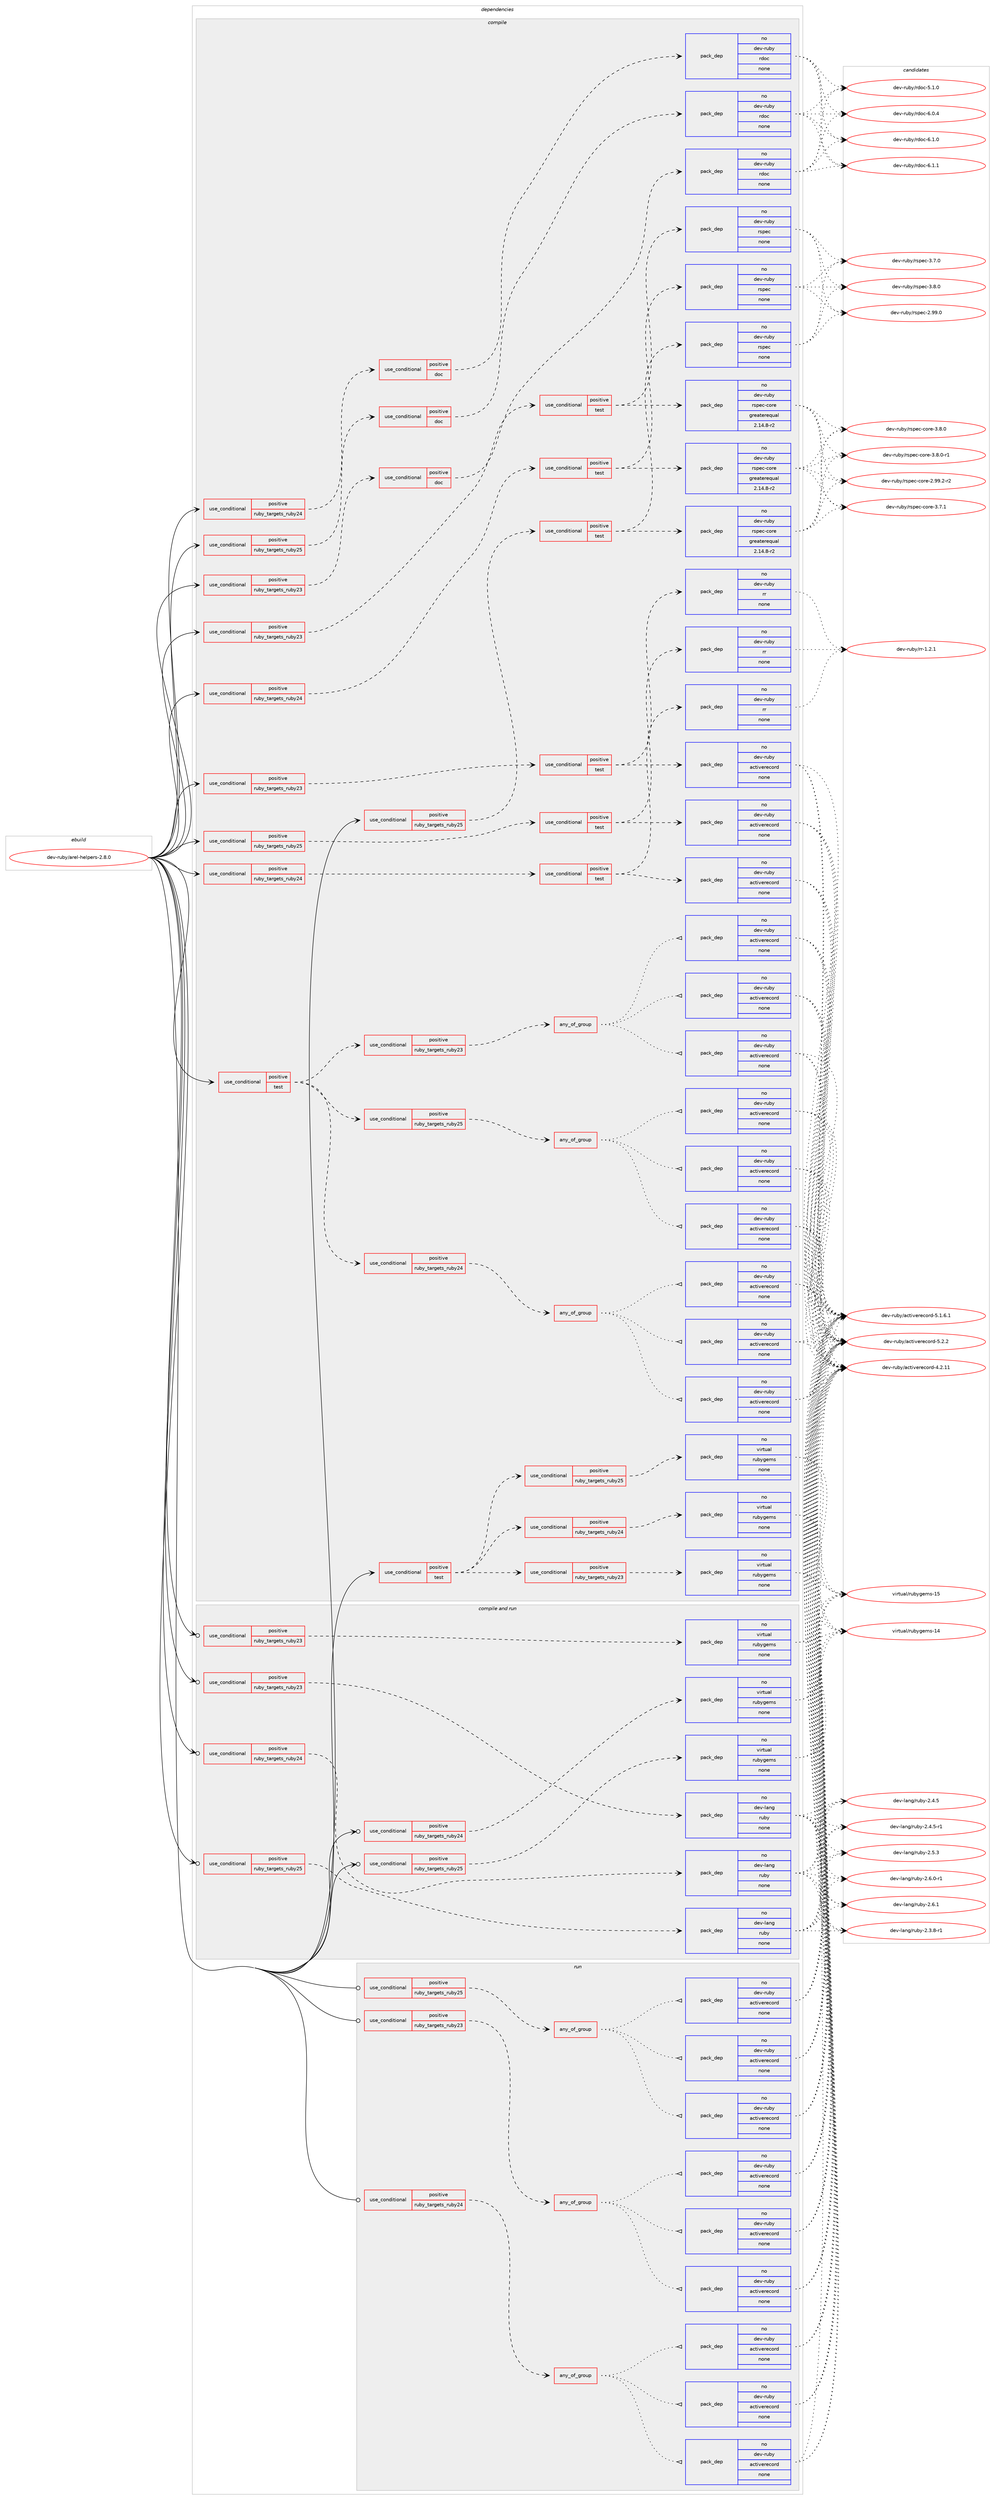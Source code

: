digraph prolog {

# *************
# Graph options
# *************

newrank=true;
concentrate=true;
compound=true;
graph [rankdir=LR,fontname=Helvetica,fontsize=10,ranksep=1.5];#, ranksep=2.5, nodesep=0.2];
edge  [arrowhead=vee];
node  [fontname=Helvetica,fontsize=10];

# **********
# The ebuild
# **********

subgraph cluster_leftcol {
color=gray;
rank=same;
label=<<i>ebuild</i>>;
id [label="dev-ruby/arel-helpers-2.8.0", color=red, width=4, href="../dev-ruby/arel-helpers-2.8.0.svg"];
}

# ****************
# The dependencies
# ****************

subgraph cluster_midcol {
color=gray;
label=<<i>dependencies</i>>;
subgraph cluster_compile {
fillcolor="#eeeeee";
style=filled;
label=<<i>compile</i>>;
subgraph cond393547 {
dependency1481338 [label=<<TABLE BORDER="0" CELLBORDER="1" CELLSPACING="0" CELLPADDING="4"><TR><TD ROWSPAN="3" CELLPADDING="10">use_conditional</TD></TR><TR><TD>positive</TD></TR><TR><TD>ruby_targets_ruby23</TD></TR></TABLE>>, shape=none, color=red];
subgraph cond393548 {
dependency1481339 [label=<<TABLE BORDER="0" CELLBORDER="1" CELLSPACING="0" CELLPADDING="4"><TR><TD ROWSPAN="3" CELLPADDING="10">use_conditional</TD></TR><TR><TD>positive</TD></TR><TR><TD>doc</TD></TR></TABLE>>, shape=none, color=red];
subgraph pack1064365 {
dependency1481340 [label=<<TABLE BORDER="0" CELLBORDER="1" CELLSPACING="0" CELLPADDING="4" WIDTH="220"><TR><TD ROWSPAN="6" CELLPADDING="30">pack_dep</TD></TR><TR><TD WIDTH="110">no</TD></TR><TR><TD>dev-ruby</TD></TR><TR><TD>rdoc</TD></TR><TR><TD>none</TD></TR><TR><TD></TD></TR></TABLE>>, shape=none, color=blue];
}
dependency1481339:e -> dependency1481340:w [weight=20,style="dashed",arrowhead="vee"];
}
dependency1481338:e -> dependency1481339:w [weight=20,style="dashed",arrowhead="vee"];
}
id:e -> dependency1481338:w [weight=20,style="solid",arrowhead="vee"];
subgraph cond393549 {
dependency1481341 [label=<<TABLE BORDER="0" CELLBORDER="1" CELLSPACING="0" CELLPADDING="4"><TR><TD ROWSPAN="3" CELLPADDING="10">use_conditional</TD></TR><TR><TD>positive</TD></TR><TR><TD>ruby_targets_ruby23</TD></TR></TABLE>>, shape=none, color=red];
subgraph cond393550 {
dependency1481342 [label=<<TABLE BORDER="0" CELLBORDER="1" CELLSPACING="0" CELLPADDING="4"><TR><TD ROWSPAN="3" CELLPADDING="10">use_conditional</TD></TR><TR><TD>positive</TD></TR><TR><TD>test</TD></TR></TABLE>>, shape=none, color=red];
subgraph pack1064366 {
dependency1481343 [label=<<TABLE BORDER="0" CELLBORDER="1" CELLSPACING="0" CELLPADDING="4" WIDTH="220"><TR><TD ROWSPAN="6" CELLPADDING="30">pack_dep</TD></TR><TR><TD WIDTH="110">no</TD></TR><TR><TD>dev-ruby</TD></TR><TR><TD>rr</TD></TR><TR><TD>none</TD></TR><TR><TD></TD></TR></TABLE>>, shape=none, color=blue];
}
dependency1481342:e -> dependency1481343:w [weight=20,style="dashed",arrowhead="vee"];
subgraph pack1064367 {
dependency1481344 [label=<<TABLE BORDER="0" CELLBORDER="1" CELLSPACING="0" CELLPADDING="4" WIDTH="220"><TR><TD ROWSPAN="6" CELLPADDING="30">pack_dep</TD></TR><TR><TD WIDTH="110">no</TD></TR><TR><TD>dev-ruby</TD></TR><TR><TD>activerecord</TD></TR><TR><TD>none</TD></TR><TR><TD></TD></TR></TABLE>>, shape=none, color=blue];
}
dependency1481342:e -> dependency1481344:w [weight=20,style="dashed",arrowhead="vee"];
}
dependency1481341:e -> dependency1481342:w [weight=20,style="dashed",arrowhead="vee"];
}
id:e -> dependency1481341:w [weight=20,style="solid",arrowhead="vee"];
subgraph cond393551 {
dependency1481345 [label=<<TABLE BORDER="0" CELLBORDER="1" CELLSPACING="0" CELLPADDING="4"><TR><TD ROWSPAN="3" CELLPADDING="10">use_conditional</TD></TR><TR><TD>positive</TD></TR><TR><TD>ruby_targets_ruby23</TD></TR></TABLE>>, shape=none, color=red];
subgraph cond393552 {
dependency1481346 [label=<<TABLE BORDER="0" CELLBORDER="1" CELLSPACING="0" CELLPADDING="4"><TR><TD ROWSPAN="3" CELLPADDING="10">use_conditional</TD></TR><TR><TD>positive</TD></TR><TR><TD>test</TD></TR></TABLE>>, shape=none, color=red];
subgraph pack1064368 {
dependency1481347 [label=<<TABLE BORDER="0" CELLBORDER="1" CELLSPACING="0" CELLPADDING="4" WIDTH="220"><TR><TD ROWSPAN="6" CELLPADDING="30">pack_dep</TD></TR><TR><TD WIDTH="110">no</TD></TR><TR><TD>dev-ruby</TD></TR><TR><TD>rspec</TD></TR><TR><TD>none</TD></TR><TR><TD></TD></TR></TABLE>>, shape=none, color=blue];
}
dependency1481346:e -> dependency1481347:w [weight=20,style="dashed",arrowhead="vee"];
subgraph pack1064369 {
dependency1481348 [label=<<TABLE BORDER="0" CELLBORDER="1" CELLSPACING="0" CELLPADDING="4" WIDTH="220"><TR><TD ROWSPAN="6" CELLPADDING="30">pack_dep</TD></TR><TR><TD WIDTH="110">no</TD></TR><TR><TD>dev-ruby</TD></TR><TR><TD>rspec-core</TD></TR><TR><TD>greaterequal</TD></TR><TR><TD>2.14.8-r2</TD></TR></TABLE>>, shape=none, color=blue];
}
dependency1481346:e -> dependency1481348:w [weight=20,style="dashed",arrowhead="vee"];
}
dependency1481345:e -> dependency1481346:w [weight=20,style="dashed",arrowhead="vee"];
}
id:e -> dependency1481345:w [weight=20,style="solid",arrowhead="vee"];
subgraph cond393553 {
dependency1481349 [label=<<TABLE BORDER="0" CELLBORDER="1" CELLSPACING="0" CELLPADDING="4"><TR><TD ROWSPAN="3" CELLPADDING="10">use_conditional</TD></TR><TR><TD>positive</TD></TR><TR><TD>ruby_targets_ruby24</TD></TR></TABLE>>, shape=none, color=red];
subgraph cond393554 {
dependency1481350 [label=<<TABLE BORDER="0" CELLBORDER="1" CELLSPACING="0" CELLPADDING="4"><TR><TD ROWSPAN="3" CELLPADDING="10">use_conditional</TD></TR><TR><TD>positive</TD></TR><TR><TD>doc</TD></TR></TABLE>>, shape=none, color=red];
subgraph pack1064370 {
dependency1481351 [label=<<TABLE BORDER="0" CELLBORDER="1" CELLSPACING="0" CELLPADDING="4" WIDTH="220"><TR><TD ROWSPAN="6" CELLPADDING="30">pack_dep</TD></TR><TR><TD WIDTH="110">no</TD></TR><TR><TD>dev-ruby</TD></TR><TR><TD>rdoc</TD></TR><TR><TD>none</TD></TR><TR><TD></TD></TR></TABLE>>, shape=none, color=blue];
}
dependency1481350:e -> dependency1481351:w [weight=20,style="dashed",arrowhead="vee"];
}
dependency1481349:e -> dependency1481350:w [weight=20,style="dashed",arrowhead="vee"];
}
id:e -> dependency1481349:w [weight=20,style="solid",arrowhead="vee"];
subgraph cond393555 {
dependency1481352 [label=<<TABLE BORDER="0" CELLBORDER="1" CELLSPACING="0" CELLPADDING="4"><TR><TD ROWSPAN="3" CELLPADDING="10">use_conditional</TD></TR><TR><TD>positive</TD></TR><TR><TD>ruby_targets_ruby24</TD></TR></TABLE>>, shape=none, color=red];
subgraph cond393556 {
dependency1481353 [label=<<TABLE BORDER="0" CELLBORDER="1" CELLSPACING="0" CELLPADDING="4"><TR><TD ROWSPAN="3" CELLPADDING="10">use_conditional</TD></TR><TR><TD>positive</TD></TR><TR><TD>test</TD></TR></TABLE>>, shape=none, color=red];
subgraph pack1064371 {
dependency1481354 [label=<<TABLE BORDER="0" CELLBORDER="1" CELLSPACING="0" CELLPADDING="4" WIDTH="220"><TR><TD ROWSPAN="6" CELLPADDING="30">pack_dep</TD></TR><TR><TD WIDTH="110">no</TD></TR><TR><TD>dev-ruby</TD></TR><TR><TD>rr</TD></TR><TR><TD>none</TD></TR><TR><TD></TD></TR></TABLE>>, shape=none, color=blue];
}
dependency1481353:e -> dependency1481354:w [weight=20,style="dashed",arrowhead="vee"];
subgraph pack1064372 {
dependency1481355 [label=<<TABLE BORDER="0" CELLBORDER="1" CELLSPACING="0" CELLPADDING="4" WIDTH="220"><TR><TD ROWSPAN="6" CELLPADDING="30">pack_dep</TD></TR><TR><TD WIDTH="110">no</TD></TR><TR><TD>dev-ruby</TD></TR><TR><TD>activerecord</TD></TR><TR><TD>none</TD></TR><TR><TD></TD></TR></TABLE>>, shape=none, color=blue];
}
dependency1481353:e -> dependency1481355:w [weight=20,style="dashed",arrowhead="vee"];
}
dependency1481352:e -> dependency1481353:w [weight=20,style="dashed",arrowhead="vee"];
}
id:e -> dependency1481352:w [weight=20,style="solid",arrowhead="vee"];
subgraph cond393557 {
dependency1481356 [label=<<TABLE BORDER="0" CELLBORDER="1" CELLSPACING="0" CELLPADDING="4"><TR><TD ROWSPAN="3" CELLPADDING="10">use_conditional</TD></TR><TR><TD>positive</TD></TR><TR><TD>ruby_targets_ruby24</TD></TR></TABLE>>, shape=none, color=red];
subgraph cond393558 {
dependency1481357 [label=<<TABLE BORDER="0" CELLBORDER="1" CELLSPACING="0" CELLPADDING="4"><TR><TD ROWSPAN="3" CELLPADDING="10">use_conditional</TD></TR><TR><TD>positive</TD></TR><TR><TD>test</TD></TR></TABLE>>, shape=none, color=red];
subgraph pack1064373 {
dependency1481358 [label=<<TABLE BORDER="0" CELLBORDER="1" CELLSPACING="0" CELLPADDING="4" WIDTH="220"><TR><TD ROWSPAN="6" CELLPADDING="30">pack_dep</TD></TR><TR><TD WIDTH="110">no</TD></TR><TR><TD>dev-ruby</TD></TR><TR><TD>rspec</TD></TR><TR><TD>none</TD></TR><TR><TD></TD></TR></TABLE>>, shape=none, color=blue];
}
dependency1481357:e -> dependency1481358:w [weight=20,style="dashed",arrowhead="vee"];
subgraph pack1064374 {
dependency1481359 [label=<<TABLE BORDER="0" CELLBORDER="1" CELLSPACING="0" CELLPADDING="4" WIDTH="220"><TR><TD ROWSPAN="6" CELLPADDING="30">pack_dep</TD></TR><TR><TD WIDTH="110">no</TD></TR><TR><TD>dev-ruby</TD></TR><TR><TD>rspec-core</TD></TR><TR><TD>greaterequal</TD></TR><TR><TD>2.14.8-r2</TD></TR></TABLE>>, shape=none, color=blue];
}
dependency1481357:e -> dependency1481359:w [weight=20,style="dashed",arrowhead="vee"];
}
dependency1481356:e -> dependency1481357:w [weight=20,style="dashed",arrowhead="vee"];
}
id:e -> dependency1481356:w [weight=20,style="solid",arrowhead="vee"];
subgraph cond393559 {
dependency1481360 [label=<<TABLE BORDER="0" CELLBORDER="1" CELLSPACING="0" CELLPADDING="4"><TR><TD ROWSPAN="3" CELLPADDING="10">use_conditional</TD></TR><TR><TD>positive</TD></TR><TR><TD>ruby_targets_ruby25</TD></TR></TABLE>>, shape=none, color=red];
subgraph cond393560 {
dependency1481361 [label=<<TABLE BORDER="0" CELLBORDER="1" CELLSPACING="0" CELLPADDING="4"><TR><TD ROWSPAN="3" CELLPADDING="10">use_conditional</TD></TR><TR><TD>positive</TD></TR><TR><TD>doc</TD></TR></TABLE>>, shape=none, color=red];
subgraph pack1064375 {
dependency1481362 [label=<<TABLE BORDER="0" CELLBORDER="1" CELLSPACING="0" CELLPADDING="4" WIDTH="220"><TR><TD ROWSPAN="6" CELLPADDING="30">pack_dep</TD></TR><TR><TD WIDTH="110">no</TD></TR><TR><TD>dev-ruby</TD></TR><TR><TD>rdoc</TD></TR><TR><TD>none</TD></TR><TR><TD></TD></TR></TABLE>>, shape=none, color=blue];
}
dependency1481361:e -> dependency1481362:w [weight=20,style="dashed",arrowhead="vee"];
}
dependency1481360:e -> dependency1481361:w [weight=20,style="dashed",arrowhead="vee"];
}
id:e -> dependency1481360:w [weight=20,style="solid",arrowhead="vee"];
subgraph cond393561 {
dependency1481363 [label=<<TABLE BORDER="0" CELLBORDER="1" CELLSPACING="0" CELLPADDING="4"><TR><TD ROWSPAN="3" CELLPADDING="10">use_conditional</TD></TR><TR><TD>positive</TD></TR><TR><TD>ruby_targets_ruby25</TD></TR></TABLE>>, shape=none, color=red];
subgraph cond393562 {
dependency1481364 [label=<<TABLE BORDER="0" CELLBORDER="1" CELLSPACING="0" CELLPADDING="4"><TR><TD ROWSPAN="3" CELLPADDING="10">use_conditional</TD></TR><TR><TD>positive</TD></TR><TR><TD>test</TD></TR></TABLE>>, shape=none, color=red];
subgraph pack1064376 {
dependency1481365 [label=<<TABLE BORDER="0" CELLBORDER="1" CELLSPACING="0" CELLPADDING="4" WIDTH="220"><TR><TD ROWSPAN="6" CELLPADDING="30">pack_dep</TD></TR><TR><TD WIDTH="110">no</TD></TR><TR><TD>dev-ruby</TD></TR><TR><TD>rr</TD></TR><TR><TD>none</TD></TR><TR><TD></TD></TR></TABLE>>, shape=none, color=blue];
}
dependency1481364:e -> dependency1481365:w [weight=20,style="dashed",arrowhead="vee"];
subgraph pack1064377 {
dependency1481366 [label=<<TABLE BORDER="0" CELLBORDER="1" CELLSPACING="0" CELLPADDING="4" WIDTH="220"><TR><TD ROWSPAN="6" CELLPADDING="30">pack_dep</TD></TR><TR><TD WIDTH="110">no</TD></TR><TR><TD>dev-ruby</TD></TR><TR><TD>activerecord</TD></TR><TR><TD>none</TD></TR><TR><TD></TD></TR></TABLE>>, shape=none, color=blue];
}
dependency1481364:e -> dependency1481366:w [weight=20,style="dashed",arrowhead="vee"];
}
dependency1481363:e -> dependency1481364:w [weight=20,style="dashed",arrowhead="vee"];
}
id:e -> dependency1481363:w [weight=20,style="solid",arrowhead="vee"];
subgraph cond393563 {
dependency1481367 [label=<<TABLE BORDER="0" CELLBORDER="1" CELLSPACING="0" CELLPADDING="4"><TR><TD ROWSPAN="3" CELLPADDING="10">use_conditional</TD></TR><TR><TD>positive</TD></TR><TR><TD>ruby_targets_ruby25</TD></TR></TABLE>>, shape=none, color=red];
subgraph cond393564 {
dependency1481368 [label=<<TABLE BORDER="0" CELLBORDER="1" CELLSPACING="0" CELLPADDING="4"><TR><TD ROWSPAN="3" CELLPADDING="10">use_conditional</TD></TR><TR><TD>positive</TD></TR><TR><TD>test</TD></TR></TABLE>>, shape=none, color=red];
subgraph pack1064378 {
dependency1481369 [label=<<TABLE BORDER="0" CELLBORDER="1" CELLSPACING="0" CELLPADDING="4" WIDTH="220"><TR><TD ROWSPAN="6" CELLPADDING="30">pack_dep</TD></TR><TR><TD WIDTH="110">no</TD></TR><TR><TD>dev-ruby</TD></TR><TR><TD>rspec</TD></TR><TR><TD>none</TD></TR><TR><TD></TD></TR></TABLE>>, shape=none, color=blue];
}
dependency1481368:e -> dependency1481369:w [weight=20,style="dashed",arrowhead="vee"];
subgraph pack1064379 {
dependency1481370 [label=<<TABLE BORDER="0" CELLBORDER="1" CELLSPACING="0" CELLPADDING="4" WIDTH="220"><TR><TD ROWSPAN="6" CELLPADDING="30">pack_dep</TD></TR><TR><TD WIDTH="110">no</TD></TR><TR><TD>dev-ruby</TD></TR><TR><TD>rspec-core</TD></TR><TR><TD>greaterequal</TD></TR><TR><TD>2.14.8-r2</TD></TR></TABLE>>, shape=none, color=blue];
}
dependency1481368:e -> dependency1481370:w [weight=20,style="dashed",arrowhead="vee"];
}
dependency1481367:e -> dependency1481368:w [weight=20,style="dashed",arrowhead="vee"];
}
id:e -> dependency1481367:w [weight=20,style="solid",arrowhead="vee"];
subgraph cond393565 {
dependency1481371 [label=<<TABLE BORDER="0" CELLBORDER="1" CELLSPACING="0" CELLPADDING="4"><TR><TD ROWSPAN="3" CELLPADDING="10">use_conditional</TD></TR><TR><TD>positive</TD></TR><TR><TD>test</TD></TR></TABLE>>, shape=none, color=red];
subgraph cond393566 {
dependency1481372 [label=<<TABLE BORDER="0" CELLBORDER="1" CELLSPACING="0" CELLPADDING="4"><TR><TD ROWSPAN="3" CELLPADDING="10">use_conditional</TD></TR><TR><TD>positive</TD></TR><TR><TD>ruby_targets_ruby23</TD></TR></TABLE>>, shape=none, color=red];
subgraph any22838 {
dependency1481373 [label=<<TABLE BORDER="0" CELLBORDER="1" CELLSPACING="0" CELLPADDING="4"><TR><TD CELLPADDING="10">any_of_group</TD></TR></TABLE>>, shape=none, color=red];subgraph pack1064380 {
dependency1481374 [label=<<TABLE BORDER="0" CELLBORDER="1" CELLSPACING="0" CELLPADDING="4" WIDTH="220"><TR><TD ROWSPAN="6" CELLPADDING="30">pack_dep</TD></TR><TR><TD WIDTH="110">no</TD></TR><TR><TD>dev-ruby</TD></TR><TR><TD>activerecord</TD></TR><TR><TD>none</TD></TR><TR><TD></TD></TR></TABLE>>, shape=none, color=blue];
}
dependency1481373:e -> dependency1481374:w [weight=20,style="dotted",arrowhead="oinv"];
subgraph pack1064381 {
dependency1481375 [label=<<TABLE BORDER="0" CELLBORDER="1" CELLSPACING="0" CELLPADDING="4" WIDTH="220"><TR><TD ROWSPAN="6" CELLPADDING="30">pack_dep</TD></TR><TR><TD WIDTH="110">no</TD></TR><TR><TD>dev-ruby</TD></TR><TR><TD>activerecord</TD></TR><TR><TD>none</TD></TR><TR><TD></TD></TR></TABLE>>, shape=none, color=blue];
}
dependency1481373:e -> dependency1481375:w [weight=20,style="dotted",arrowhead="oinv"];
subgraph pack1064382 {
dependency1481376 [label=<<TABLE BORDER="0" CELLBORDER="1" CELLSPACING="0" CELLPADDING="4" WIDTH="220"><TR><TD ROWSPAN="6" CELLPADDING="30">pack_dep</TD></TR><TR><TD WIDTH="110">no</TD></TR><TR><TD>dev-ruby</TD></TR><TR><TD>activerecord</TD></TR><TR><TD>none</TD></TR><TR><TD></TD></TR></TABLE>>, shape=none, color=blue];
}
dependency1481373:e -> dependency1481376:w [weight=20,style="dotted",arrowhead="oinv"];
}
dependency1481372:e -> dependency1481373:w [weight=20,style="dashed",arrowhead="vee"];
}
dependency1481371:e -> dependency1481372:w [weight=20,style="dashed",arrowhead="vee"];
subgraph cond393567 {
dependency1481377 [label=<<TABLE BORDER="0" CELLBORDER="1" CELLSPACING="0" CELLPADDING="4"><TR><TD ROWSPAN="3" CELLPADDING="10">use_conditional</TD></TR><TR><TD>positive</TD></TR><TR><TD>ruby_targets_ruby24</TD></TR></TABLE>>, shape=none, color=red];
subgraph any22839 {
dependency1481378 [label=<<TABLE BORDER="0" CELLBORDER="1" CELLSPACING="0" CELLPADDING="4"><TR><TD CELLPADDING="10">any_of_group</TD></TR></TABLE>>, shape=none, color=red];subgraph pack1064383 {
dependency1481379 [label=<<TABLE BORDER="0" CELLBORDER="1" CELLSPACING="0" CELLPADDING="4" WIDTH="220"><TR><TD ROWSPAN="6" CELLPADDING="30">pack_dep</TD></TR><TR><TD WIDTH="110">no</TD></TR><TR><TD>dev-ruby</TD></TR><TR><TD>activerecord</TD></TR><TR><TD>none</TD></TR><TR><TD></TD></TR></TABLE>>, shape=none, color=blue];
}
dependency1481378:e -> dependency1481379:w [weight=20,style="dotted",arrowhead="oinv"];
subgraph pack1064384 {
dependency1481380 [label=<<TABLE BORDER="0" CELLBORDER="1" CELLSPACING="0" CELLPADDING="4" WIDTH="220"><TR><TD ROWSPAN="6" CELLPADDING="30">pack_dep</TD></TR><TR><TD WIDTH="110">no</TD></TR><TR><TD>dev-ruby</TD></TR><TR><TD>activerecord</TD></TR><TR><TD>none</TD></TR><TR><TD></TD></TR></TABLE>>, shape=none, color=blue];
}
dependency1481378:e -> dependency1481380:w [weight=20,style="dotted",arrowhead="oinv"];
subgraph pack1064385 {
dependency1481381 [label=<<TABLE BORDER="0" CELLBORDER="1" CELLSPACING="0" CELLPADDING="4" WIDTH="220"><TR><TD ROWSPAN="6" CELLPADDING="30">pack_dep</TD></TR><TR><TD WIDTH="110">no</TD></TR><TR><TD>dev-ruby</TD></TR><TR><TD>activerecord</TD></TR><TR><TD>none</TD></TR><TR><TD></TD></TR></TABLE>>, shape=none, color=blue];
}
dependency1481378:e -> dependency1481381:w [weight=20,style="dotted",arrowhead="oinv"];
}
dependency1481377:e -> dependency1481378:w [weight=20,style="dashed",arrowhead="vee"];
}
dependency1481371:e -> dependency1481377:w [weight=20,style="dashed",arrowhead="vee"];
subgraph cond393568 {
dependency1481382 [label=<<TABLE BORDER="0" CELLBORDER="1" CELLSPACING="0" CELLPADDING="4"><TR><TD ROWSPAN="3" CELLPADDING="10">use_conditional</TD></TR><TR><TD>positive</TD></TR><TR><TD>ruby_targets_ruby25</TD></TR></TABLE>>, shape=none, color=red];
subgraph any22840 {
dependency1481383 [label=<<TABLE BORDER="0" CELLBORDER="1" CELLSPACING="0" CELLPADDING="4"><TR><TD CELLPADDING="10">any_of_group</TD></TR></TABLE>>, shape=none, color=red];subgraph pack1064386 {
dependency1481384 [label=<<TABLE BORDER="0" CELLBORDER="1" CELLSPACING="0" CELLPADDING="4" WIDTH="220"><TR><TD ROWSPAN="6" CELLPADDING="30">pack_dep</TD></TR><TR><TD WIDTH="110">no</TD></TR><TR><TD>dev-ruby</TD></TR><TR><TD>activerecord</TD></TR><TR><TD>none</TD></TR><TR><TD></TD></TR></TABLE>>, shape=none, color=blue];
}
dependency1481383:e -> dependency1481384:w [weight=20,style="dotted",arrowhead="oinv"];
subgraph pack1064387 {
dependency1481385 [label=<<TABLE BORDER="0" CELLBORDER="1" CELLSPACING="0" CELLPADDING="4" WIDTH="220"><TR><TD ROWSPAN="6" CELLPADDING="30">pack_dep</TD></TR><TR><TD WIDTH="110">no</TD></TR><TR><TD>dev-ruby</TD></TR><TR><TD>activerecord</TD></TR><TR><TD>none</TD></TR><TR><TD></TD></TR></TABLE>>, shape=none, color=blue];
}
dependency1481383:e -> dependency1481385:w [weight=20,style="dotted",arrowhead="oinv"];
subgraph pack1064388 {
dependency1481386 [label=<<TABLE BORDER="0" CELLBORDER="1" CELLSPACING="0" CELLPADDING="4" WIDTH="220"><TR><TD ROWSPAN="6" CELLPADDING="30">pack_dep</TD></TR><TR><TD WIDTH="110">no</TD></TR><TR><TD>dev-ruby</TD></TR><TR><TD>activerecord</TD></TR><TR><TD>none</TD></TR><TR><TD></TD></TR></TABLE>>, shape=none, color=blue];
}
dependency1481383:e -> dependency1481386:w [weight=20,style="dotted",arrowhead="oinv"];
}
dependency1481382:e -> dependency1481383:w [weight=20,style="dashed",arrowhead="vee"];
}
dependency1481371:e -> dependency1481382:w [weight=20,style="dashed",arrowhead="vee"];
}
id:e -> dependency1481371:w [weight=20,style="solid",arrowhead="vee"];
subgraph cond393569 {
dependency1481387 [label=<<TABLE BORDER="0" CELLBORDER="1" CELLSPACING="0" CELLPADDING="4"><TR><TD ROWSPAN="3" CELLPADDING="10">use_conditional</TD></TR><TR><TD>positive</TD></TR><TR><TD>test</TD></TR></TABLE>>, shape=none, color=red];
subgraph cond393570 {
dependency1481388 [label=<<TABLE BORDER="0" CELLBORDER="1" CELLSPACING="0" CELLPADDING="4"><TR><TD ROWSPAN="3" CELLPADDING="10">use_conditional</TD></TR><TR><TD>positive</TD></TR><TR><TD>ruby_targets_ruby23</TD></TR></TABLE>>, shape=none, color=red];
subgraph pack1064389 {
dependency1481389 [label=<<TABLE BORDER="0" CELLBORDER="1" CELLSPACING="0" CELLPADDING="4" WIDTH="220"><TR><TD ROWSPAN="6" CELLPADDING="30">pack_dep</TD></TR><TR><TD WIDTH="110">no</TD></TR><TR><TD>virtual</TD></TR><TR><TD>rubygems</TD></TR><TR><TD>none</TD></TR><TR><TD></TD></TR></TABLE>>, shape=none, color=blue];
}
dependency1481388:e -> dependency1481389:w [weight=20,style="dashed",arrowhead="vee"];
}
dependency1481387:e -> dependency1481388:w [weight=20,style="dashed",arrowhead="vee"];
subgraph cond393571 {
dependency1481390 [label=<<TABLE BORDER="0" CELLBORDER="1" CELLSPACING="0" CELLPADDING="4"><TR><TD ROWSPAN="3" CELLPADDING="10">use_conditional</TD></TR><TR><TD>positive</TD></TR><TR><TD>ruby_targets_ruby24</TD></TR></TABLE>>, shape=none, color=red];
subgraph pack1064390 {
dependency1481391 [label=<<TABLE BORDER="0" CELLBORDER="1" CELLSPACING="0" CELLPADDING="4" WIDTH="220"><TR><TD ROWSPAN="6" CELLPADDING="30">pack_dep</TD></TR><TR><TD WIDTH="110">no</TD></TR><TR><TD>virtual</TD></TR><TR><TD>rubygems</TD></TR><TR><TD>none</TD></TR><TR><TD></TD></TR></TABLE>>, shape=none, color=blue];
}
dependency1481390:e -> dependency1481391:w [weight=20,style="dashed",arrowhead="vee"];
}
dependency1481387:e -> dependency1481390:w [weight=20,style="dashed",arrowhead="vee"];
subgraph cond393572 {
dependency1481392 [label=<<TABLE BORDER="0" CELLBORDER="1" CELLSPACING="0" CELLPADDING="4"><TR><TD ROWSPAN="3" CELLPADDING="10">use_conditional</TD></TR><TR><TD>positive</TD></TR><TR><TD>ruby_targets_ruby25</TD></TR></TABLE>>, shape=none, color=red];
subgraph pack1064391 {
dependency1481393 [label=<<TABLE BORDER="0" CELLBORDER="1" CELLSPACING="0" CELLPADDING="4" WIDTH="220"><TR><TD ROWSPAN="6" CELLPADDING="30">pack_dep</TD></TR><TR><TD WIDTH="110">no</TD></TR><TR><TD>virtual</TD></TR><TR><TD>rubygems</TD></TR><TR><TD>none</TD></TR><TR><TD></TD></TR></TABLE>>, shape=none, color=blue];
}
dependency1481392:e -> dependency1481393:w [weight=20,style="dashed",arrowhead="vee"];
}
dependency1481387:e -> dependency1481392:w [weight=20,style="dashed",arrowhead="vee"];
}
id:e -> dependency1481387:w [weight=20,style="solid",arrowhead="vee"];
}
subgraph cluster_compileandrun {
fillcolor="#eeeeee";
style=filled;
label=<<i>compile and run</i>>;
subgraph cond393573 {
dependency1481394 [label=<<TABLE BORDER="0" CELLBORDER="1" CELLSPACING="0" CELLPADDING="4"><TR><TD ROWSPAN="3" CELLPADDING="10">use_conditional</TD></TR><TR><TD>positive</TD></TR><TR><TD>ruby_targets_ruby23</TD></TR></TABLE>>, shape=none, color=red];
subgraph pack1064392 {
dependency1481395 [label=<<TABLE BORDER="0" CELLBORDER="1" CELLSPACING="0" CELLPADDING="4" WIDTH="220"><TR><TD ROWSPAN="6" CELLPADDING="30">pack_dep</TD></TR><TR><TD WIDTH="110">no</TD></TR><TR><TD>dev-lang</TD></TR><TR><TD>ruby</TD></TR><TR><TD>none</TD></TR><TR><TD></TD></TR></TABLE>>, shape=none, color=blue];
}
dependency1481394:e -> dependency1481395:w [weight=20,style="dashed",arrowhead="vee"];
}
id:e -> dependency1481394:w [weight=20,style="solid",arrowhead="odotvee"];
subgraph cond393574 {
dependency1481396 [label=<<TABLE BORDER="0" CELLBORDER="1" CELLSPACING="0" CELLPADDING="4"><TR><TD ROWSPAN="3" CELLPADDING="10">use_conditional</TD></TR><TR><TD>positive</TD></TR><TR><TD>ruby_targets_ruby23</TD></TR></TABLE>>, shape=none, color=red];
subgraph pack1064393 {
dependency1481397 [label=<<TABLE BORDER="0" CELLBORDER="1" CELLSPACING="0" CELLPADDING="4" WIDTH="220"><TR><TD ROWSPAN="6" CELLPADDING="30">pack_dep</TD></TR><TR><TD WIDTH="110">no</TD></TR><TR><TD>virtual</TD></TR><TR><TD>rubygems</TD></TR><TR><TD>none</TD></TR><TR><TD></TD></TR></TABLE>>, shape=none, color=blue];
}
dependency1481396:e -> dependency1481397:w [weight=20,style="dashed",arrowhead="vee"];
}
id:e -> dependency1481396:w [weight=20,style="solid",arrowhead="odotvee"];
subgraph cond393575 {
dependency1481398 [label=<<TABLE BORDER="0" CELLBORDER="1" CELLSPACING="0" CELLPADDING="4"><TR><TD ROWSPAN="3" CELLPADDING="10">use_conditional</TD></TR><TR><TD>positive</TD></TR><TR><TD>ruby_targets_ruby24</TD></TR></TABLE>>, shape=none, color=red];
subgraph pack1064394 {
dependency1481399 [label=<<TABLE BORDER="0" CELLBORDER="1" CELLSPACING="0" CELLPADDING="4" WIDTH="220"><TR><TD ROWSPAN="6" CELLPADDING="30">pack_dep</TD></TR><TR><TD WIDTH="110">no</TD></TR><TR><TD>dev-lang</TD></TR><TR><TD>ruby</TD></TR><TR><TD>none</TD></TR><TR><TD></TD></TR></TABLE>>, shape=none, color=blue];
}
dependency1481398:e -> dependency1481399:w [weight=20,style="dashed",arrowhead="vee"];
}
id:e -> dependency1481398:w [weight=20,style="solid",arrowhead="odotvee"];
subgraph cond393576 {
dependency1481400 [label=<<TABLE BORDER="0" CELLBORDER="1" CELLSPACING="0" CELLPADDING="4"><TR><TD ROWSPAN="3" CELLPADDING="10">use_conditional</TD></TR><TR><TD>positive</TD></TR><TR><TD>ruby_targets_ruby24</TD></TR></TABLE>>, shape=none, color=red];
subgraph pack1064395 {
dependency1481401 [label=<<TABLE BORDER="0" CELLBORDER="1" CELLSPACING="0" CELLPADDING="4" WIDTH="220"><TR><TD ROWSPAN="6" CELLPADDING="30">pack_dep</TD></TR><TR><TD WIDTH="110">no</TD></TR><TR><TD>virtual</TD></TR><TR><TD>rubygems</TD></TR><TR><TD>none</TD></TR><TR><TD></TD></TR></TABLE>>, shape=none, color=blue];
}
dependency1481400:e -> dependency1481401:w [weight=20,style="dashed",arrowhead="vee"];
}
id:e -> dependency1481400:w [weight=20,style="solid",arrowhead="odotvee"];
subgraph cond393577 {
dependency1481402 [label=<<TABLE BORDER="0" CELLBORDER="1" CELLSPACING="0" CELLPADDING="4"><TR><TD ROWSPAN="3" CELLPADDING="10">use_conditional</TD></TR><TR><TD>positive</TD></TR><TR><TD>ruby_targets_ruby25</TD></TR></TABLE>>, shape=none, color=red];
subgraph pack1064396 {
dependency1481403 [label=<<TABLE BORDER="0" CELLBORDER="1" CELLSPACING="0" CELLPADDING="4" WIDTH="220"><TR><TD ROWSPAN="6" CELLPADDING="30">pack_dep</TD></TR><TR><TD WIDTH="110">no</TD></TR><TR><TD>dev-lang</TD></TR><TR><TD>ruby</TD></TR><TR><TD>none</TD></TR><TR><TD></TD></TR></TABLE>>, shape=none, color=blue];
}
dependency1481402:e -> dependency1481403:w [weight=20,style="dashed",arrowhead="vee"];
}
id:e -> dependency1481402:w [weight=20,style="solid",arrowhead="odotvee"];
subgraph cond393578 {
dependency1481404 [label=<<TABLE BORDER="0" CELLBORDER="1" CELLSPACING="0" CELLPADDING="4"><TR><TD ROWSPAN="3" CELLPADDING="10">use_conditional</TD></TR><TR><TD>positive</TD></TR><TR><TD>ruby_targets_ruby25</TD></TR></TABLE>>, shape=none, color=red];
subgraph pack1064397 {
dependency1481405 [label=<<TABLE BORDER="0" CELLBORDER="1" CELLSPACING="0" CELLPADDING="4" WIDTH="220"><TR><TD ROWSPAN="6" CELLPADDING="30">pack_dep</TD></TR><TR><TD WIDTH="110">no</TD></TR><TR><TD>virtual</TD></TR><TR><TD>rubygems</TD></TR><TR><TD>none</TD></TR><TR><TD></TD></TR></TABLE>>, shape=none, color=blue];
}
dependency1481404:e -> dependency1481405:w [weight=20,style="dashed",arrowhead="vee"];
}
id:e -> dependency1481404:w [weight=20,style="solid",arrowhead="odotvee"];
}
subgraph cluster_run {
fillcolor="#eeeeee";
style=filled;
label=<<i>run</i>>;
subgraph cond393579 {
dependency1481406 [label=<<TABLE BORDER="0" CELLBORDER="1" CELLSPACING="0" CELLPADDING="4"><TR><TD ROWSPAN="3" CELLPADDING="10">use_conditional</TD></TR><TR><TD>positive</TD></TR><TR><TD>ruby_targets_ruby23</TD></TR></TABLE>>, shape=none, color=red];
subgraph any22841 {
dependency1481407 [label=<<TABLE BORDER="0" CELLBORDER="1" CELLSPACING="0" CELLPADDING="4"><TR><TD CELLPADDING="10">any_of_group</TD></TR></TABLE>>, shape=none, color=red];subgraph pack1064398 {
dependency1481408 [label=<<TABLE BORDER="0" CELLBORDER="1" CELLSPACING="0" CELLPADDING="4" WIDTH="220"><TR><TD ROWSPAN="6" CELLPADDING="30">pack_dep</TD></TR><TR><TD WIDTH="110">no</TD></TR><TR><TD>dev-ruby</TD></TR><TR><TD>activerecord</TD></TR><TR><TD>none</TD></TR><TR><TD></TD></TR></TABLE>>, shape=none, color=blue];
}
dependency1481407:e -> dependency1481408:w [weight=20,style="dotted",arrowhead="oinv"];
subgraph pack1064399 {
dependency1481409 [label=<<TABLE BORDER="0" CELLBORDER="1" CELLSPACING="0" CELLPADDING="4" WIDTH="220"><TR><TD ROWSPAN="6" CELLPADDING="30">pack_dep</TD></TR><TR><TD WIDTH="110">no</TD></TR><TR><TD>dev-ruby</TD></TR><TR><TD>activerecord</TD></TR><TR><TD>none</TD></TR><TR><TD></TD></TR></TABLE>>, shape=none, color=blue];
}
dependency1481407:e -> dependency1481409:w [weight=20,style="dotted",arrowhead="oinv"];
subgraph pack1064400 {
dependency1481410 [label=<<TABLE BORDER="0" CELLBORDER="1" CELLSPACING="0" CELLPADDING="4" WIDTH="220"><TR><TD ROWSPAN="6" CELLPADDING="30">pack_dep</TD></TR><TR><TD WIDTH="110">no</TD></TR><TR><TD>dev-ruby</TD></TR><TR><TD>activerecord</TD></TR><TR><TD>none</TD></TR><TR><TD></TD></TR></TABLE>>, shape=none, color=blue];
}
dependency1481407:e -> dependency1481410:w [weight=20,style="dotted",arrowhead="oinv"];
}
dependency1481406:e -> dependency1481407:w [weight=20,style="dashed",arrowhead="vee"];
}
id:e -> dependency1481406:w [weight=20,style="solid",arrowhead="odot"];
subgraph cond393580 {
dependency1481411 [label=<<TABLE BORDER="0" CELLBORDER="1" CELLSPACING="0" CELLPADDING="4"><TR><TD ROWSPAN="3" CELLPADDING="10">use_conditional</TD></TR><TR><TD>positive</TD></TR><TR><TD>ruby_targets_ruby24</TD></TR></TABLE>>, shape=none, color=red];
subgraph any22842 {
dependency1481412 [label=<<TABLE BORDER="0" CELLBORDER="1" CELLSPACING="0" CELLPADDING="4"><TR><TD CELLPADDING="10">any_of_group</TD></TR></TABLE>>, shape=none, color=red];subgraph pack1064401 {
dependency1481413 [label=<<TABLE BORDER="0" CELLBORDER="1" CELLSPACING="0" CELLPADDING="4" WIDTH="220"><TR><TD ROWSPAN="6" CELLPADDING="30">pack_dep</TD></TR><TR><TD WIDTH="110">no</TD></TR><TR><TD>dev-ruby</TD></TR><TR><TD>activerecord</TD></TR><TR><TD>none</TD></TR><TR><TD></TD></TR></TABLE>>, shape=none, color=blue];
}
dependency1481412:e -> dependency1481413:w [weight=20,style="dotted",arrowhead="oinv"];
subgraph pack1064402 {
dependency1481414 [label=<<TABLE BORDER="0" CELLBORDER="1" CELLSPACING="0" CELLPADDING="4" WIDTH="220"><TR><TD ROWSPAN="6" CELLPADDING="30">pack_dep</TD></TR><TR><TD WIDTH="110">no</TD></TR><TR><TD>dev-ruby</TD></TR><TR><TD>activerecord</TD></TR><TR><TD>none</TD></TR><TR><TD></TD></TR></TABLE>>, shape=none, color=blue];
}
dependency1481412:e -> dependency1481414:w [weight=20,style="dotted",arrowhead="oinv"];
subgraph pack1064403 {
dependency1481415 [label=<<TABLE BORDER="0" CELLBORDER="1" CELLSPACING="0" CELLPADDING="4" WIDTH="220"><TR><TD ROWSPAN="6" CELLPADDING="30">pack_dep</TD></TR><TR><TD WIDTH="110">no</TD></TR><TR><TD>dev-ruby</TD></TR><TR><TD>activerecord</TD></TR><TR><TD>none</TD></TR><TR><TD></TD></TR></TABLE>>, shape=none, color=blue];
}
dependency1481412:e -> dependency1481415:w [weight=20,style="dotted",arrowhead="oinv"];
}
dependency1481411:e -> dependency1481412:w [weight=20,style="dashed",arrowhead="vee"];
}
id:e -> dependency1481411:w [weight=20,style="solid",arrowhead="odot"];
subgraph cond393581 {
dependency1481416 [label=<<TABLE BORDER="0" CELLBORDER="1" CELLSPACING="0" CELLPADDING="4"><TR><TD ROWSPAN="3" CELLPADDING="10">use_conditional</TD></TR><TR><TD>positive</TD></TR><TR><TD>ruby_targets_ruby25</TD></TR></TABLE>>, shape=none, color=red];
subgraph any22843 {
dependency1481417 [label=<<TABLE BORDER="0" CELLBORDER="1" CELLSPACING="0" CELLPADDING="4"><TR><TD CELLPADDING="10">any_of_group</TD></TR></TABLE>>, shape=none, color=red];subgraph pack1064404 {
dependency1481418 [label=<<TABLE BORDER="0" CELLBORDER="1" CELLSPACING="0" CELLPADDING="4" WIDTH="220"><TR><TD ROWSPAN="6" CELLPADDING="30">pack_dep</TD></TR><TR><TD WIDTH="110">no</TD></TR><TR><TD>dev-ruby</TD></TR><TR><TD>activerecord</TD></TR><TR><TD>none</TD></TR><TR><TD></TD></TR></TABLE>>, shape=none, color=blue];
}
dependency1481417:e -> dependency1481418:w [weight=20,style="dotted",arrowhead="oinv"];
subgraph pack1064405 {
dependency1481419 [label=<<TABLE BORDER="0" CELLBORDER="1" CELLSPACING="0" CELLPADDING="4" WIDTH="220"><TR><TD ROWSPAN="6" CELLPADDING="30">pack_dep</TD></TR><TR><TD WIDTH="110">no</TD></TR><TR><TD>dev-ruby</TD></TR><TR><TD>activerecord</TD></TR><TR><TD>none</TD></TR><TR><TD></TD></TR></TABLE>>, shape=none, color=blue];
}
dependency1481417:e -> dependency1481419:w [weight=20,style="dotted",arrowhead="oinv"];
subgraph pack1064406 {
dependency1481420 [label=<<TABLE BORDER="0" CELLBORDER="1" CELLSPACING="0" CELLPADDING="4" WIDTH="220"><TR><TD ROWSPAN="6" CELLPADDING="30">pack_dep</TD></TR><TR><TD WIDTH="110">no</TD></TR><TR><TD>dev-ruby</TD></TR><TR><TD>activerecord</TD></TR><TR><TD>none</TD></TR><TR><TD></TD></TR></TABLE>>, shape=none, color=blue];
}
dependency1481417:e -> dependency1481420:w [weight=20,style="dotted",arrowhead="oinv"];
}
dependency1481416:e -> dependency1481417:w [weight=20,style="dashed",arrowhead="vee"];
}
id:e -> dependency1481416:w [weight=20,style="solid",arrowhead="odot"];
}
}

# **************
# The candidates
# **************

subgraph cluster_choices {
rank=same;
color=gray;
label=<<i>candidates</i>>;

subgraph choice1064365 {
color=black;
nodesep=1;
choice10010111845114117981214711410011199455346494648 [label="dev-ruby/rdoc-5.1.0", color=red, width=4,href="../dev-ruby/rdoc-5.1.0.svg"];
choice10010111845114117981214711410011199455446484652 [label="dev-ruby/rdoc-6.0.4", color=red, width=4,href="../dev-ruby/rdoc-6.0.4.svg"];
choice10010111845114117981214711410011199455446494648 [label="dev-ruby/rdoc-6.1.0", color=red, width=4,href="../dev-ruby/rdoc-6.1.0.svg"];
choice10010111845114117981214711410011199455446494649 [label="dev-ruby/rdoc-6.1.1", color=red, width=4,href="../dev-ruby/rdoc-6.1.1.svg"];
dependency1481340:e -> choice10010111845114117981214711410011199455346494648:w [style=dotted,weight="100"];
dependency1481340:e -> choice10010111845114117981214711410011199455446484652:w [style=dotted,weight="100"];
dependency1481340:e -> choice10010111845114117981214711410011199455446494648:w [style=dotted,weight="100"];
dependency1481340:e -> choice10010111845114117981214711410011199455446494649:w [style=dotted,weight="100"];
}
subgraph choice1064366 {
color=black;
nodesep=1;
choice100101118451141179812147114114454946504649 [label="dev-ruby/rr-1.2.1", color=red, width=4,href="../dev-ruby/rr-1.2.1.svg"];
dependency1481343:e -> choice100101118451141179812147114114454946504649:w [style=dotted,weight="100"];
}
subgraph choice1064367 {
color=black;
nodesep=1;
choice10010111845114117981214797991161051181011141019911111410045524650464949 [label="dev-ruby/activerecord-4.2.11", color=red, width=4,href="../dev-ruby/activerecord-4.2.11.svg"];
choice1001011184511411798121479799116105118101114101991111141004553464946544649 [label="dev-ruby/activerecord-5.1.6.1", color=red, width=4,href="../dev-ruby/activerecord-5.1.6.1.svg"];
choice100101118451141179812147979911610511810111410199111114100455346504650 [label="dev-ruby/activerecord-5.2.2", color=red, width=4,href="../dev-ruby/activerecord-5.2.2.svg"];
dependency1481344:e -> choice10010111845114117981214797991161051181011141019911111410045524650464949:w [style=dotted,weight="100"];
dependency1481344:e -> choice1001011184511411798121479799116105118101114101991111141004553464946544649:w [style=dotted,weight="100"];
dependency1481344:e -> choice100101118451141179812147979911610511810111410199111114100455346504650:w [style=dotted,weight="100"];
}
subgraph choice1064368 {
color=black;
nodesep=1;
choice1001011184511411798121471141151121019945504657574648 [label="dev-ruby/rspec-2.99.0", color=red, width=4,href="../dev-ruby/rspec-2.99.0.svg"];
choice10010111845114117981214711411511210199455146554648 [label="dev-ruby/rspec-3.7.0", color=red, width=4,href="../dev-ruby/rspec-3.7.0.svg"];
choice10010111845114117981214711411511210199455146564648 [label="dev-ruby/rspec-3.8.0", color=red, width=4,href="../dev-ruby/rspec-3.8.0.svg"];
dependency1481347:e -> choice1001011184511411798121471141151121019945504657574648:w [style=dotted,weight="100"];
dependency1481347:e -> choice10010111845114117981214711411511210199455146554648:w [style=dotted,weight="100"];
dependency1481347:e -> choice10010111845114117981214711411511210199455146564648:w [style=dotted,weight="100"];
}
subgraph choice1064369 {
color=black;
nodesep=1;
choice100101118451141179812147114115112101994599111114101455046575746504511450 [label="dev-ruby/rspec-core-2.99.2-r2", color=red, width=4,href="../dev-ruby/rspec-core-2.99.2-r2.svg"];
choice100101118451141179812147114115112101994599111114101455146554649 [label="dev-ruby/rspec-core-3.7.1", color=red, width=4,href="../dev-ruby/rspec-core-3.7.1.svg"];
choice100101118451141179812147114115112101994599111114101455146564648 [label="dev-ruby/rspec-core-3.8.0", color=red, width=4,href="../dev-ruby/rspec-core-3.8.0.svg"];
choice1001011184511411798121471141151121019945991111141014551465646484511449 [label="dev-ruby/rspec-core-3.8.0-r1", color=red, width=4,href="../dev-ruby/rspec-core-3.8.0-r1.svg"];
dependency1481348:e -> choice100101118451141179812147114115112101994599111114101455046575746504511450:w [style=dotted,weight="100"];
dependency1481348:e -> choice100101118451141179812147114115112101994599111114101455146554649:w [style=dotted,weight="100"];
dependency1481348:e -> choice100101118451141179812147114115112101994599111114101455146564648:w [style=dotted,weight="100"];
dependency1481348:e -> choice1001011184511411798121471141151121019945991111141014551465646484511449:w [style=dotted,weight="100"];
}
subgraph choice1064370 {
color=black;
nodesep=1;
choice10010111845114117981214711410011199455346494648 [label="dev-ruby/rdoc-5.1.0", color=red, width=4,href="../dev-ruby/rdoc-5.1.0.svg"];
choice10010111845114117981214711410011199455446484652 [label="dev-ruby/rdoc-6.0.4", color=red, width=4,href="../dev-ruby/rdoc-6.0.4.svg"];
choice10010111845114117981214711410011199455446494648 [label="dev-ruby/rdoc-6.1.0", color=red, width=4,href="../dev-ruby/rdoc-6.1.0.svg"];
choice10010111845114117981214711410011199455446494649 [label="dev-ruby/rdoc-6.1.1", color=red, width=4,href="../dev-ruby/rdoc-6.1.1.svg"];
dependency1481351:e -> choice10010111845114117981214711410011199455346494648:w [style=dotted,weight="100"];
dependency1481351:e -> choice10010111845114117981214711410011199455446484652:w [style=dotted,weight="100"];
dependency1481351:e -> choice10010111845114117981214711410011199455446494648:w [style=dotted,weight="100"];
dependency1481351:e -> choice10010111845114117981214711410011199455446494649:w [style=dotted,weight="100"];
}
subgraph choice1064371 {
color=black;
nodesep=1;
choice100101118451141179812147114114454946504649 [label="dev-ruby/rr-1.2.1", color=red, width=4,href="../dev-ruby/rr-1.2.1.svg"];
dependency1481354:e -> choice100101118451141179812147114114454946504649:w [style=dotted,weight="100"];
}
subgraph choice1064372 {
color=black;
nodesep=1;
choice10010111845114117981214797991161051181011141019911111410045524650464949 [label="dev-ruby/activerecord-4.2.11", color=red, width=4,href="../dev-ruby/activerecord-4.2.11.svg"];
choice1001011184511411798121479799116105118101114101991111141004553464946544649 [label="dev-ruby/activerecord-5.1.6.1", color=red, width=4,href="../dev-ruby/activerecord-5.1.6.1.svg"];
choice100101118451141179812147979911610511810111410199111114100455346504650 [label="dev-ruby/activerecord-5.2.2", color=red, width=4,href="../dev-ruby/activerecord-5.2.2.svg"];
dependency1481355:e -> choice10010111845114117981214797991161051181011141019911111410045524650464949:w [style=dotted,weight="100"];
dependency1481355:e -> choice1001011184511411798121479799116105118101114101991111141004553464946544649:w [style=dotted,weight="100"];
dependency1481355:e -> choice100101118451141179812147979911610511810111410199111114100455346504650:w [style=dotted,weight="100"];
}
subgraph choice1064373 {
color=black;
nodesep=1;
choice1001011184511411798121471141151121019945504657574648 [label="dev-ruby/rspec-2.99.0", color=red, width=4,href="../dev-ruby/rspec-2.99.0.svg"];
choice10010111845114117981214711411511210199455146554648 [label="dev-ruby/rspec-3.7.0", color=red, width=4,href="../dev-ruby/rspec-3.7.0.svg"];
choice10010111845114117981214711411511210199455146564648 [label="dev-ruby/rspec-3.8.0", color=red, width=4,href="../dev-ruby/rspec-3.8.0.svg"];
dependency1481358:e -> choice1001011184511411798121471141151121019945504657574648:w [style=dotted,weight="100"];
dependency1481358:e -> choice10010111845114117981214711411511210199455146554648:w [style=dotted,weight="100"];
dependency1481358:e -> choice10010111845114117981214711411511210199455146564648:w [style=dotted,weight="100"];
}
subgraph choice1064374 {
color=black;
nodesep=1;
choice100101118451141179812147114115112101994599111114101455046575746504511450 [label="dev-ruby/rspec-core-2.99.2-r2", color=red, width=4,href="../dev-ruby/rspec-core-2.99.2-r2.svg"];
choice100101118451141179812147114115112101994599111114101455146554649 [label="dev-ruby/rspec-core-3.7.1", color=red, width=4,href="../dev-ruby/rspec-core-3.7.1.svg"];
choice100101118451141179812147114115112101994599111114101455146564648 [label="dev-ruby/rspec-core-3.8.0", color=red, width=4,href="../dev-ruby/rspec-core-3.8.0.svg"];
choice1001011184511411798121471141151121019945991111141014551465646484511449 [label="dev-ruby/rspec-core-3.8.0-r1", color=red, width=4,href="../dev-ruby/rspec-core-3.8.0-r1.svg"];
dependency1481359:e -> choice100101118451141179812147114115112101994599111114101455046575746504511450:w [style=dotted,weight="100"];
dependency1481359:e -> choice100101118451141179812147114115112101994599111114101455146554649:w [style=dotted,weight="100"];
dependency1481359:e -> choice100101118451141179812147114115112101994599111114101455146564648:w [style=dotted,weight="100"];
dependency1481359:e -> choice1001011184511411798121471141151121019945991111141014551465646484511449:w [style=dotted,weight="100"];
}
subgraph choice1064375 {
color=black;
nodesep=1;
choice10010111845114117981214711410011199455346494648 [label="dev-ruby/rdoc-5.1.0", color=red, width=4,href="../dev-ruby/rdoc-5.1.0.svg"];
choice10010111845114117981214711410011199455446484652 [label="dev-ruby/rdoc-6.0.4", color=red, width=4,href="../dev-ruby/rdoc-6.0.4.svg"];
choice10010111845114117981214711410011199455446494648 [label="dev-ruby/rdoc-6.1.0", color=red, width=4,href="../dev-ruby/rdoc-6.1.0.svg"];
choice10010111845114117981214711410011199455446494649 [label="dev-ruby/rdoc-6.1.1", color=red, width=4,href="../dev-ruby/rdoc-6.1.1.svg"];
dependency1481362:e -> choice10010111845114117981214711410011199455346494648:w [style=dotted,weight="100"];
dependency1481362:e -> choice10010111845114117981214711410011199455446484652:w [style=dotted,weight="100"];
dependency1481362:e -> choice10010111845114117981214711410011199455446494648:w [style=dotted,weight="100"];
dependency1481362:e -> choice10010111845114117981214711410011199455446494649:w [style=dotted,weight="100"];
}
subgraph choice1064376 {
color=black;
nodesep=1;
choice100101118451141179812147114114454946504649 [label="dev-ruby/rr-1.2.1", color=red, width=4,href="../dev-ruby/rr-1.2.1.svg"];
dependency1481365:e -> choice100101118451141179812147114114454946504649:w [style=dotted,weight="100"];
}
subgraph choice1064377 {
color=black;
nodesep=1;
choice10010111845114117981214797991161051181011141019911111410045524650464949 [label="dev-ruby/activerecord-4.2.11", color=red, width=4,href="../dev-ruby/activerecord-4.2.11.svg"];
choice1001011184511411798121479799116105118101114101991111141004553464946544649 [label="dev-ruby/activerecord-5.1.6.1", color=red, width=4,href="../dev-ruby/activerecord-5.1.6.1.svg"];
choice100101118451141179812147979911610511810111410199111114100455346504650 [label="dev-ruby/activerecord-5.2.2", color=red, width=4,href="../dev-ruby/activerecord-5.2.2.svg"];
dependency1481366:e -> choice10010111845114117981214797991161051181011141019911111410045524650464949:w [style=dotted,weight="100"];
dependency1481366:e -> choice1001011184511411798121479799116105118101114101991111141004553464946544649:w [style=dotted,weight="100"];
dependency1481366:e -> choice100101118451141179812147979911610511810111410199111114100455346504650:w [style=dotted,weight="100"];
}
subgraph choice1064378 {
color=black;
nodesep=1;
choice1001011184511411798121471141151121019945504657574648 [label="dev-ruby/rspec-2.99.0", color=red, width=4,href="../dev-ruby/rspec-2.99.0.svg"];
choice10010111845114117981214711411511210199455146554648 [label="dev-ruby/rspec-3.7.0", color=red, width=4,href="../dev-ruby/rspec-3.7.0.svg"];
choice10010111845114117981214711411511210199455146564648 [label="dev-ruby/rspec-3.8.0", color=red, width=4,href="../dev-ruby/rspec-3.8.0.svg"];
dependency1481369:e -> choice1001011184511411798121471141151121019945504657574648:w [style=dotted,weight="100"];
dependency1481369:e -> choice10010111845114117981214711411511210199455146554648:w [style=dotted,weight="100"];
dependency1481369:e -> choice10010111845114117981214711411511210199455146564648:w [style=dotted,weight="100"];
}
subgraph choice1064379 {
color=black;
nodesep=1;
choice100101118451141179812147114115112101994599111114101455046575746504511450 [label="dev-ruby/rspec-core-2.99.2-r2", color=red, width=4,href="../dev-ruby/rspec-core-2.99.2-r2.svg"];
choice100101118451141179812147114115112101994599111114101455146554649 [label="dev-ruby/rspec-core-3.7.1", color=red, width=4,href="../dev-ruby/rspec-core-3.7.1.svg"];
choice100101118451141179812147114115112101994599111114101455146564648 [label="dev-ruby/rspec-core-3.8.0", color=red, width=4,href="../dev-ruby/rspec-core-3.8.0.svg"];
choice1001011184511411798121471141151121019945991111141014551465646484511449 [label="dev-ruby/rspec-core-3.8.0-r1", color=red, width=4,href="../dev-ruby/rspec-core-3.8.0-r1.svg"];
dependency1481370:e -> choice100101118451141179812147114115112101994599111114101455046575746504511450:w [style=dotted,weight="100"];
dependency1481370:e -> choice100101118451141179812147114115112101994599111114101455146554649:w [style=dotted,weight="100"];
dependency1481370:e -> choice100101118451141179812147114115112101994599111114101455146564648:w [style=dotted,weight="100"];
dependency1481370:e -> choice1001011184511411798121471141151121019945991111141014551465646484511449:w [style=dotted,weight="100"];
}
subgraph choice1064380 {
color=black;
nodesep=1;
choice10010111845114117981214797991161051181011141019911111410045524650464949 [label="dev-ruby/activerecord-4.2.11", color=red, width=4,href="../dev-ruby/activerecord-4.2.11.svg"];
choice1001011184511411798121479799116105118101114101991111141004553464946544649 [label="dev-ruby/activerecord-5.1.6.1", color=red, width=4,href="../dev-ruby/activerecord-5.1.6.1.svg"];
choice100101118451141179812147979911610511810111410199111114100455346504650 [label="dev-ruby/activerecord-5.2.2", color=red, width=4,href="../dev-ruby/activerecord-5.2.2.svg"];
dependency1481374:e -> choice10010111845114117981214797991161051181011141019911111410045524650464949:w [style=dotted,weight="100"];
dependency1481374:e -> choice1001011184511411798121479799116105118101114101991111141004553464946544649:w [style=dotted,weight="100"];
dependency1481374:e -> choice100101118451141179812147979911610511810111410199111114100455346504650:w [style=dotted,weight="100"];
}
subgraph choice1064381 {
color=black;
nodesep=1;
choice10010111845114117981214797991161051181011141019911111410045524650464949 [label="dev-ruby/activerecord-4.2.11", color=red, width=4,href="../dev-ruby/activerecord-4.2.11.svg"];
choice1001011184511411798121479799116105118101114101991111141004553464946544649 [label="dev-ruby/activerecord-5.1.6.1", color=red, width=4,href="../dev-ruby/activerecord-5.1.6.1.svg"];
choice100101118451141179812147979911610511810111410199111114100455346504650 [label="dev-ruby/activerecord-5.2.2", color=red, width=4,href="../dev-ruby/activerecord-5.2.2.svg"];
dependency1481375:e -> choice10010111845114117981214797991161051181011141019911111410045524650464949:w [style=dotted,weight="100"];
dependency1481375:e -> choice1001011184511411798121479799116105118101114101991111141004553464946544649:w [style=dotted,weight="100"];
dependency1481375:e -> choice100101118451141179812147979911610511810111410199111114100455346504650:w [style=dotted,weight="100"];
}
subgraph choice1064382 {
color=black;
nodesep=1;
choice10010111845114117981214797991161051181011141019911111410045524650464949 [label="dev-ruby/activerecord-4.2.11", color=red, width=4,href="../dev-ruby/activerecord-4.2.11.svg"];
choice1001011184511411798121479799116105118101114101991111141004553464946544649 [label="dev-ruby/activerecord-5.1.6.1", color=red, width=4,href="../dev-ruby/activerecord-5.1.6.1.svg"];
choice100101118451141179812147979911610511810111410199111114100455346504650 [label="dev-ruby/activerecord-5.2.2", color=red, width=4,href="../dev-ruby/activerecord-5.2.2.svg"];
dependency1481376:e -> choice10010111845114117981214797991161051181011141019911111410045524650464949:w [style=dotted,weight="100"];
dependency1481376:e -> choice1001011184511411798121479799116105118101114101991111141004553464946544649:w [style=dotted,weight="100"];
dependency1481376:e -> choice100101118451141179812147979911610511810111410199111114100455346504650:w [style=dotted,weight="100"];
}
subgraph choice1064383 {
color=black;
nodesep=1;
choice10010111845114117981214797991161051181011141019911111410045524650464949 [label="dev-ruby/activerecord-4.2.11", color=red, width=4,href="../dev-ruby/activerecord-4.2.11.svg"];
choice1001011184511411798121479799116105118101114101991111141004553464946544649 [label="dev-ruby/activerecord-5.1.6.1", color=red, width=4,href="../dev-ruby/activerecord-5.1.6.1.svg"];
choice100101118451141179812147979911610511810111410199111114100455346504650 [label="dev-ruby/activerecord-5.2.2", color=red, width=4,href="../dev-ruby/activerecord-5.2.2.svg"];
dependency1481379:e -> choice10010111845114117981214797991161051181011141019911111410045524650464949:w [style=dotted,weight="100"];
dependency1481379:e -> choice1001011184511411798121479799116105118101114101991111141004553464946544649:w [style=dotted,weight="100"];
dependency1481379:e -> choice100101118451141179812147979911610511810111410199111114100455346504650:w [style=dotted,weight="100"];
}
subgraph choice1064384 {
color=black;
nodesep=1;
choice10010111845114117981214797991161051181011141019911111410045524650464949 [label="dev-ruby/activerecord-4.2.11", color=red, width=4,href="../dev-ruby/activerecord-4.2.11.svg"];
choice1001011184511411798121479799116105118101114101991111141004553464946544649 [label="dev-ruby/activerecord-5.1.6.1", color=red, width=4,href="../dev-ruby/activerecord-5.1.6.1.svg"];
choice100101118451141179812147979911610511810111410199111114100455346504650 [label="dev-ruby/activerecord-5.2.2", color=red, width=4,href="../dev-ruby/activerecord-5.2.2.svg"];
dependency1481380:e -> choice10010111845114117981214797991161051181011141019911111410045524650464949:w [style=dotted,weight="100"];
dependency1481380:e -> choice1001011184511411798121479799116105118101114101991111141004553464946544649:w [style=dotted,weight="100"];
dependency1481380:e -> choice100101118451141179812147979911610511810111410199111114100455346504650:w [style=dotted,weight="100"];
}
subgraph choice1064385 {
color=black;
nodesep=1;
choice10010111845114117981214797991161051181011141019911111410045524650464949 [label="dev-ruby/activerecord-4.2.11", color=red, width=4,href="../dev-ruby/activerecord-4.2.11.svg"];
choice1001011184511411798121479799116105118101114101991111141004553464946544649 [label="dev-ruby/activerecord-5.1.6.1", color=red, width=4,href="../dev-ruby/activerecord-5.1.6.1.svg"];
choice100101118451141179812147979911610511810111410199111114100455346504650 [label="dev-ruby/activerecord-5.2.2", color=red, width=4,href="../dev-ruby/activerecord-5.2.2.svg"];
dependency1481381:e -> choice10010111845114117981214797991161051181011141019911111410045524650464949:w [style=dotted,weight="100"];
dependency1481381:e -> choice1001011184511411798121479799116105118101114101991111141004553464946544649:w [style=dotted,weight="100"];
dependency1481381:e -> choice100101118451141179812147979911610511810111410199111114100455346504650:w [style=dotted,weight="100"];
}
subgraph choice1064386 {
color=black;
nodesep=1;
choice10010111845114117981214797991161051181011141019911111410045524650464949 [label="dev-ruby/activerecord-4.2.11", color=red, width=4,href="../dev-ruby/activerecord-4.2.11.svg"];
choice1001011184511411798121479799116105118101114101991111141004553464946544649 [label="dev-ruby/activerecord-5.1.6.1", color=red, width=4,href="../dev-ruby/activerecord-5.1.6.1.svg"];
choice100101118451141179812147979911610511810111410199111114100455346504650 [label="dev-ruby/activerecord-5.2.2", color=red, width=4,href="../dev-ruby/activerecord-5.2.2.svg"];
dependency1481384:e -> choice10010111845114117981214797991161051181011141019911111410045524650464949:w [style=dotted,weight="100"];
dependency1481384:e -> choice1001011184511411798121479799116105118101114101991111141004553464946544649:w [style=dotted,weight="100"];
dependency1481384:e -> choice100101118451141179812147979911610511810111410199111114100455346504650:w [style=dotted,weight="100"];
}
subgraph choice1064387 {
color=black;
nodesep=1;
choice10010111845114117981214797991161051181011141019911111410045524650464949 [label="dev-ruby/activerecord-4.2.11", color=red, width=4,href="../dev-ruby/activerecord-4.2.11.svg"];
choice1001011184511411798121479799116105118101114101991111141004553464946544649 [label="dev-ruby/activerecord-5.1.6.1", color=red, width=4,href="../dev-ruby/activerecord-5.1.6.1.svg"];
choice100101118451141179812147979911610511810111410199111114100455346504650 [label="dev-ruby/activerecord-5.2.2", color=red, width=4,href="../dev-ruby/activerecord-5.2.2.svg"];
dependency1481385:e -> choice10010111845114117981214797991161051181011141019911111410045524650464949:w [style=dotted,weight="100"];
dependency1481385:e -> choice1001011184511411798121479799116105118101114101991111141004553464946544649:w [style=dotted,weight="100"];
dependency1481385:e -> choice100101118451141179812147979911610511810111410199111114100455346504650:w [style=dotted,weight="100"];
}
subgraph choice1064388 {
color=black;
nodesep=1;
choice10010111845114117981214797991161051181011141019911111410045524650464949 [label="dev-ruby/activerecord-4.2.11", color=red, width=4,href="../dev-ruby/activerecord-4.2.11.svg"];
choice1001011184511411798121479799116105118101114101991111141004553464946544649 [label="dev-ruby/activerecord-5.1.6.1", color=red, width=4,href="../dev-ruby/activerecord-5.1.6.1.svg"];
choice100101118451141179812147979911610511810111410199111114100455346504650 [label="dev-ruby/activerecord-5.2.2", color=red, width=4,href="../dev-ruby/activerecord-5.2.2.svg"];
dependency1481386:e -> choice10010111845114117981214797991161051181011141019911111410045524650464949:w [style=dotted,weight="100"];
dependency1481386:e -> choice1001011184511411798121479799116105118101114101991111141004553464946544649:w [style=dotted,weight="100"];
dependency1481386:e -> choice100101118451141179812147979911610511810111410199111114100455346504650:w [style=dotted,weight="100"];
}
subgraph choice1064389 {
color=black;
nodesep=1;
choice118105114116117971084711411798121103101109115454952 [label="virtual/rubygems-14", color=red, width=4,href="../virtual/rubygems-14.svg"];
choice118105114116117971084711411798121103101109115454953 [label="virtual/rubygems-15", color=red, width=4,href="../virtual/rubygems-15.svg"];
dependency1481389:e -> choice118105114116117971084711411798121103101109115454952:w [style=dotted,weight="100"];
dependency1481389:e -> choice118105114116117971084711411798121103101109115454953:w [style=dotted,weight="100"];
}
subgraph choice1064390 {
color=black;
nodesep=1;
choice118105114116117971084711411798121103101109115454952 [label="virtual/rubygems-14", color=red, width=4,href="../virtual/rubygems-14.svg"];
choice118105114116117971084711411798121103101109115454953 [label="virtual/rubygems-15", color=red, width=4,href="../virtual/rubygems-15.svg"];
dependency1481391:e -> choice118105114116117971084711411798121103101109115454952:w [style=dotted,weight="100"];
dependency1481391:e -> choice118105114116117971084711411798121103101109115454953:w [style=dotted,weight="100"];
}
subgraph choice1064391 {
color=black;
nodesep=1;
choice118105114116117971084711411798121103101109115454952 [label="virtual/rubygems-14", color=red, width=4,href="../virtual/rubygems-14.svg"];
choice118105114116117971084711411798121103101109115454953 [label="virtual/rubygems-15", color=red, width=4,href="../virtual/rubygems-15.svg"];
dependency1481393:e -> choice118105114116117971084711411798121103101109115454952:w [style=dotted,weight="100"];
dependency1481393:e -> choice118105114116117971084711411798121103101109115454953:w [style=dotted,weight="100"];
}
subgraph choice1064392 {
color=black;
nodesep=1;
choice100101118451089711010347114117981214550465146564511449 [label="dev-lang/ruby-2.3.8-r1", color=red, width=4,href="../dev-lang/ruby-2.3.8-r1.svg"];
choice10010111845108971101034711411798121455046524653 [label="dev-lang/ruby-2.4.5", color=red, width=4,href="../dev-lang/ruby-2.4.5.svg"];
choice100101118451089711010347114117981214550465246534511449 [label="dev-lang/ruby-2.4.5-r1", color=red, width=4,href="../dev-lang/ruby-2.4.5-r1.svg"];
choice10010111845108971101034711411798121455046534651 [label="dev-lang/ruby-2.5.3", color=red, width=4,href="../dev-lang/ruby-2.5.3.svg"];
choice100101118451089711010347114117981214550465446484511449 [label="dev-lang/ruby-2.6.0-r1", color=red, width=4,href="../dev-lang/ruby-2.6.0-r1.svg"];
choice10010111845108971101034711411798121455046544649 [label="dev-lang/ruby-2.6.1", color=red, width=4,href="../dev-lang/ruby-2.6.1.svg"];
dependency1481395:e -> choice100101118451089711010347114117981214550465146564511449:w [style=dotted,weight="100"];
dependency1481395:e -> choice10010111845108971101034711411798121455046524653:w [style=dotted,weight="100"];
dependency1481395:e -> choice100101118451089711010347114117981214550465246534511449:w [style=dotted,weight="100"];
dependency1481395:e -> choice10010111845108971101034711411798121455046534651:w [style=dotted,weight="100"];
dependency1481395:e -> choice100101118451089711010347114117981214550465446484511449:w [style=dotted,weight="100"];
dependency1481395:e -> choice10010111845108971101034711411798121455046544649:w [style=dotted,weight="100"];
}
subgraph choice1064393 {
color=black;
nodesep=1;
choice118105114116117971084711411798121103101109115454952 [label="virtual/rubygems-14", color=red, width=4,href="../virtual/rubygems-14.svg"];
choice118105114116117971084711411798121103101109115454953 [label="virtual/rubygems-15", color=red, width=4,href="../virtual/rubygems-15.svg"];
dependency1481397:e -> choice118105114116117971084711411798121103101109115454952:w [style=dotted,weight="100"];
dependency1481397:e -> choice118105114116117971084711411798121103101109115454953:w [style=dotted,weight="100"];
}
subgraph choice1064394 {
color=black;
nodesep=1;
choice100101118451089711010347114117981214550465146564511449 [label="dev-lang/ruby-2.3.8-r1", color=red, width=4,href="../dev-lang/ruby-2.3.8-r1.svg"];
choice10010111845108971101034711411798121455046524653 [label="dev-lang/ruby-2.4.5", color=red, width=4,href="../dev-lang/ruby-2.4.5.svg"];
choice100101118451089711010347114117981214550465246534511449 [label="dev-lang/ruby-2.4.5-r1", color=red, width=4,href="../dev-lang/ruby-2.4.5-r1.svg"];
choice10010111845108971101034711411798121455046534651 [label="dev-lang/ruby-2.5.3", color=red, width=4,href="../dev-lang/ruby-2.5.3.svg"];
choice100101118451089711010347114117981214550465446484511449 [label="dev-lang/ruby-2.6.0-r1", color=red, width=4,href="../dev-lang/ruby-2.6.0-r1.svg"];
choice10010111845108971101034711411798121455046544649 [label="dev-lang/ruby-2.6.1", color=red, width=4,href="../dev-lang/ruby-2.6.1.svg"];
dependency1481399:e -> choice100101118451089711010347114117981214550465146564511449:w [style=dotted,weight="100"];
dependency1481399:e -> choice10010111845108971101034711411798121455046524653:w [style=dotted,weight="100"];
dependency1481399:e -> choice100101118451089711010347114117981214550465246534511449:w [style=dotted,weight="100"];
dependency1481399:e -> choice10010111845108971101034711411798121455046534651:w [style=dotted,weight="100"];
dependency1481399:e -> choice100101118451089711010347114117981214550465446484511449:w [style=dotted,weight="100"];
dependency1481399:e -> choice10010111845108971101034711411798121455046544649:w [style=dotted,weight="100"];
}
subgraph choice1064395 {
color=black;
nodesep=1;
choice118105114116117971084711411798121103101109115454952 [label="virtual/rubygems-14", color=red, width=4,href="../virtual/rubygems-14.svg"];
choice118105114116117971084711411798121103101109115454953 [label="virtual/rubygems-15", color=red, width=4,href="../virtual/rubygems-15.svg"];
dependency1481401:e -> choice118105114116117971084711411798121103101109115454952:w [style=dotted,weight="100"];
dependency1481401:e -> choice118105114116117971084711411798121103101109115454953:w [style=dotted,weight="100"];
}
subgraph choice1064396 {
color=black;
nodesep=1;
choice100101118451089711010347114117981214550465146564511449 [label="dev-lang/ruby-2.3.8-r1", color=red, width=4,href="../dev-lang/ruby-2.3.8-r1.svg"];
choice10010111845108971101034711411798121455046524653 [label="dev-lang/ruby-2.4.5", color=red, width=4,href="../dev-lang/ruby-2.4.5.svg"];
choice100101118451089711010347114117981214550465246534511449 [label="dev-lang/ruby-2.4.5-r1", color=red, width=4,href="../dev-lang/ruby-2.4.5-r1.svg"];
choice10010111845108971101034711411798121455046534651 [label="dev-lang/ruby-2.5.3", color=red, width=4,href="../dev-lang/ruby-2.5.3.svg"];
choice100101118451089711010347114117981214550465446484511449 [label="dev-lang/ruby-2.6.0-r1", color=red, width=4,href="../dev-lang/ruby-2.6.0-r1.svg"];
choice10010111845108971101034711411798121455046544649 [label="dev-lang/ruby-2.6.1", color=red, width=4,href="../dev-lang/ruby-2.6.1.svg"];
dependency1481403:e -> choice100101118451089711010347114117981214550465146564511449:w [style=dotted,weight="100"];
dependency1481403:e -> choice10010111845108971101034711411798121455046524653:w [style=dotted,weight="100"];
dependency1481403:e -> choice100101118451089711010347114117981214550465246534511449:w [style=dotted,weight="100"];
dependency1481403:e -> choice10010111845108971101034711411798121455046534651:w [style=dotted,weight="100"];
dependency1481403:e -> choice100101118451089711010347114117981214550465446484511449:w [style=dotted,weight="100"];
dependency1481403:e -> choice10010111845108971101034711411798121455046544649:w [style=dotted,weight="100"];
}
subgraph choice1064397 {
color=black;
nodesep=1;
choice118105114116117971084711411798121103101109115454952 [label="virtual/rubygems-14", color=red, width=4,href="../virtual/rubygems-14.svg"];
choice118105114116117971084711411798121103101109115454953 [label="virtual/rubygems-15", color=red, width=4,href="../virtual/rubygems-15.svg"];
dependency1481405:e -> choice118105114116117971084711411798121103101109115454952:w [style=dotted,weight="100"];
dependency1481405:e -> choice118105114116117971084711411798121103101109115454953:w [style=dotted,weight="100"];
}
subgraph choice1064398 {
color=black;
nodesep=1;
choice10010111845114117981214797991161051181011141019911111410045524650464949 [label="dev-ruby/activerecord-4.2.11", color=red, width=4,href="../dev-ruby/activerecord-4.2.11.svg"];
choice1001011184511411798121479799116105118101114101991111141004553464946544649 [label="dev-ruby/activerecord-5.1.6.1", color=red, width=4,href="../dev-ruby/activerecord-5.1.6.1.svg"];
choice100101118451141179812147979911610511810111410199111114100455346504650 [label="dev-ruby/activerecord-5.2.2", color=red, width=4,href="../dev-ruby/activerecord-5.2.2.svg"];
dependency1481408:e -> choice10010111845114117981214797991161051181011141019911111410045524650464949:w [style=dotted,weight="100"];
dependency1481408:e -> choice1001011184511411798121479799116105118101114101991111141004553464946544649:w [style=dotted,weight="100"];
dependency1481408:e -> choice100101118451141179812147979911610511810111410199111114100455346504650:w [style=dotted,weight="100"];
}
subgraph choice1064399 {
color=black;
nodesep=1;
choice10010111845114117981214797991161051181011141019911111410045524650464949 [label="dev-ruby/activerecord-4.2.11", color=red, width=4,href="../dev-ruby/activerecord-4.2.11.svg"];
choice1001011184511411798121479799116105118101114101991111141004553464946544649 [label="dev-ruby/activerecord-5.1.6.1", color=red, width=4,href="../dev-ruby/activerecord-5.1.6.1.svg"];
choice100101118451141179812147979911610511810111410199111114100455346504650 [label="dev-ruby/activerecord-5.2.2", color=red, width=4,href="../dev-ruby/activerecord-5.2.2.svg"];
dependency1481409:e -> choice10010111845114117981214797991161051181011141019911111410045524650464949:w [style=dotted,weight="100"];
dependency1481409:e -> choice1001011184511411798121479799116105118101114101991111141004553464946544649:w [style=dotted,weight="100"];
dependency1481409:e -> choice100101118451141179812147979911610511810111410199111114100455346504650:w [style=dotted,weight="100"];
}
subgraph choice1064400 {
color=black;
nodesep=1;
choice10010111845114117981214797991161051181011141019911111410045524650464949 [label="dev-ruby/activerecord-4.2.11", color=red, width=4,href="../dev-ruby/activerecord-4.2.11.svg"];
choice1001011184511411798121479799116105118101114101991111141004553464946544649 [label="dev-ruby/activerecord-5.1.6.1", color=red, width=4,href="../dev-ruby/activerecord-5.1.6.1.svg"];
choice100101118451141179812147979911610511810111410199111114100455346504650 [label="dev-ruby/activerecord-5.2.2", color=red, width=4,href="../dev-ruby/activerecord-5.2.2.svg"];
dependency1481410:e -> choice10010111845114117981214797991161051181011141019911111410045524650464949:w [style=dotted,weight="100"];
dependency1481410:e -> choice1001011184511411798121479799116105118101114101991111141004553464946544649:w [style=dotted,weight="100"];
dependency1481410:e -> choice100101118451141179812147979911610511810111410199111114100455346504650:w [style=dotted,weight="100"];
}
subgraph choice1064401 {
color=black;
nodesep=1;
choice10010111845114117981214797991161051181011141019911111410045524650464949 [label="dev-ruby/activerecord-4.2.11", color=red, width=4,href="../dev-ruby/activerecord-4.2.11.svg"];
choice1001011184511411798121479799116105118101114101991111141004553464946544649 [label="dev-ruby/activerecord-5.1.6.1", color=red, width=4,href="../dev-ruby/activerecord-5.1.6.1.svg"];
choice100101118451141179812147979911610511810111410199111114100455346504650 [label="dev-ruby/activerecord-5.2.2", color=red, width=4,href="../dev-ruby/activerecord-5.2.2.svg"];
dependency1481413:e -> choice10010111845114117981214797991161051181011141019911111410045524650464949:w [style=dotted,weight="100"];
dependency1481413:e -> choice1001011184511411798121479799116105118101114101991111141004553464946544649:w [style=dotted,weight="100"];
dependency1481413:e -> choice100101118451141179812147979911610511810111410199111114100455346504650:w [style=dotted,weight="100"];
}
subgraph choice1064402 {
color=black;
nodesep=1;
choice10010111845114117981214797991161051181011141019911111410045524650464949 [label="dev-ruby/activerecord-4.2.11", color=red, width=4,href="../dev-ruby/activerecord-4.2.11.svg"];
choice1001011184511411798121479799116105118101114101991111141004553464946544649 [label="dev-ruby/activerecord-5.1.6.1", color=red, width=4,href="../dev-ruby/activerecord-5.1.6.1.svg"];
choice100101118451141179812147979911610511810111410199111114100455346504650 [label="dev-ruby/activerecord-5.2.2", color=red, width=4,href="../dev-ruby/activerecord-5.2.2.svg"];
dependency1481414:e -> choice10010111845114117981214797991161051181011141019911111410045524650464949:w [style=dotted,weight="100"];
dependency1481414:e -> choice1001011184511411798121479799116105118101114101991111141004553464946544649:w [style=dotted,weight="100"];
dependency1481414:e -> choice100101118451141179812147979911610511810111410199111114100455346504650:w [style=dotted,weight="100"];
}
subgraph choice1064403 {
color=black;
nodesep=1;
choice10010111845114117981214797991161051181011141019911111410045524650464949 [label="dev-ruby/activerecord-4.2.11", color=red, width=4,href="../dev-ruby/activerecord-4.2.11.svg"];
choice1001011184511411798121479799116105118101114101991111141004553464946544649 [label="dev-ruby/activerecord-5.1.6.1", color=red, width=4,href="../dev-ruby/activerecord-5.1.6.1.svg"];
choice100101118451141179812147979911610511810111410199111114100455346504650 [label="dev-ruby/activerecord-5.2.2", color=red, width=4,href="../dev-ruby/activerecord-5.2.2.svg"];
dependency1481415:e -> choice10010111845114117981214797991161051181011141019911111410045524650464949:w [style=dotted,weight="100"];
dependency1481415:e -> choice1001011184511411798121479799116105118101114101991111141004553464946544649:w [style=dotted,weight="100"];
dependency1481415:e -> choice100101118451141179812147979911610511810111410199111114100455346504650:w [style=dotted,weight="100"];
}
subgraph choice1064404 {
color=black;
nodesep=1;
choice10010111845114117981214797991161051181011141019911111410045524650464949 [label="dev-ruby/activerecord-4.2.11", color=red, width=4,href="../dev-ruby/activerecord-4.2.11.svg"];
choice1001011184511411798121479799116105118101114101991111141004553464946544649 [label="dev-ruby/activerecord-5.1.6.1", color=red, width=4,href="../dev-ruby/activerecord-5.1.6.1.svg"];
choice100101118451141179812147979911610511810111410199111114100455346504650 [label="dev-ruby/activerecord-5.2.2", color=red, width=4,href="../dev-ruby/activerecord-5.2.2.svg"];
dependency1481418:e -> choice10010111845114117981214797991161051181011141019911111410045524650464949:w [style=dotted,weight="100"];
dependency1481418:e -> choice1001011184511411798121479799116105118101114101991111141004553464946544649:w [style=dotted,weight="100"];
dependency1481418:e -> choice100101118451141179812147979911610511810111410199111114100455346504650:w [style=dotted,weight="100"];
}
subgraph choice1064405 {
color=black;
nodesep=1;
choice10010111845114117981214797991161051181011141019911111410045524650464949 [label="dev-ruby/activerecord-4.2.11", color=red, width=4,href="../dev-ruby/activerecord-4.2.11.svg"];
choice1001011184511411798121479799116105118101114101991111141004553464946544649 [label="dev-ruby/activerecord-5.1.6.1", color=red, width=4,href="../dev-ruby/activerecord-5.1.6.1.svg"];
choice100101118451141179812147979911610511810111410199111114100455346504650 [label="dev-ruby/activerecord-5.2.2", color=red, width=4,href="../dev-ruby/activerecord-5.2.2.svg"];
dependency1481419:e -> choice10010111845114117981214797991161051181011141019911111410045524650464949:w [style=dotted,weight="100"];
dependency1481419:e -> choice1001011184511411798121479799116105118101114101991111141004553464946544649:w [style=dotted,weight="100"];
dependency1481419:e -> choice100101118451141179812147979911610511810111410199111114100455346504650:w [style=dotted,weight="100"];
}
subgraph choice1064406 {
color=black;
nodesep=1;
choice10010111845114117981214797991161051181011141019911111410045524650464949 [label="dev-ruby/activerecord-4.2.11", color=red, width=4,href="../dev-ruby/activerecord-4.2.11.svg"];
choice1001011184511411798121479799116105118101114101991111141004553464946544649 [label="dev-ruby/activerecord-5.1.6.1", color=red, width=4,href="../dev-ruby/activerecord-5.1.6.1.svg"];
choice100101118451141179812147979911610511810111410199111114100455346504650 [label="dev-ruby/activerecord-5.2.2", color=red, width=4,href="../dev-ruby/activerecord-5.2.2.svg"];
dependency1481420:e -> choice10010111845114117981214797991161051181011141019911111410045524650464949:w [style=dotted,weight="100"];
dependency1481420:e -> choice1001011184511411798121479799116105118101114101991111141004553464946544649:w [style=dotted,weight="100"];
dependency1481420:e -> choice100101118451141179812147979911610511810111410199111114100455346504650:w [style=dotted,weight="100"];
}
}

}
